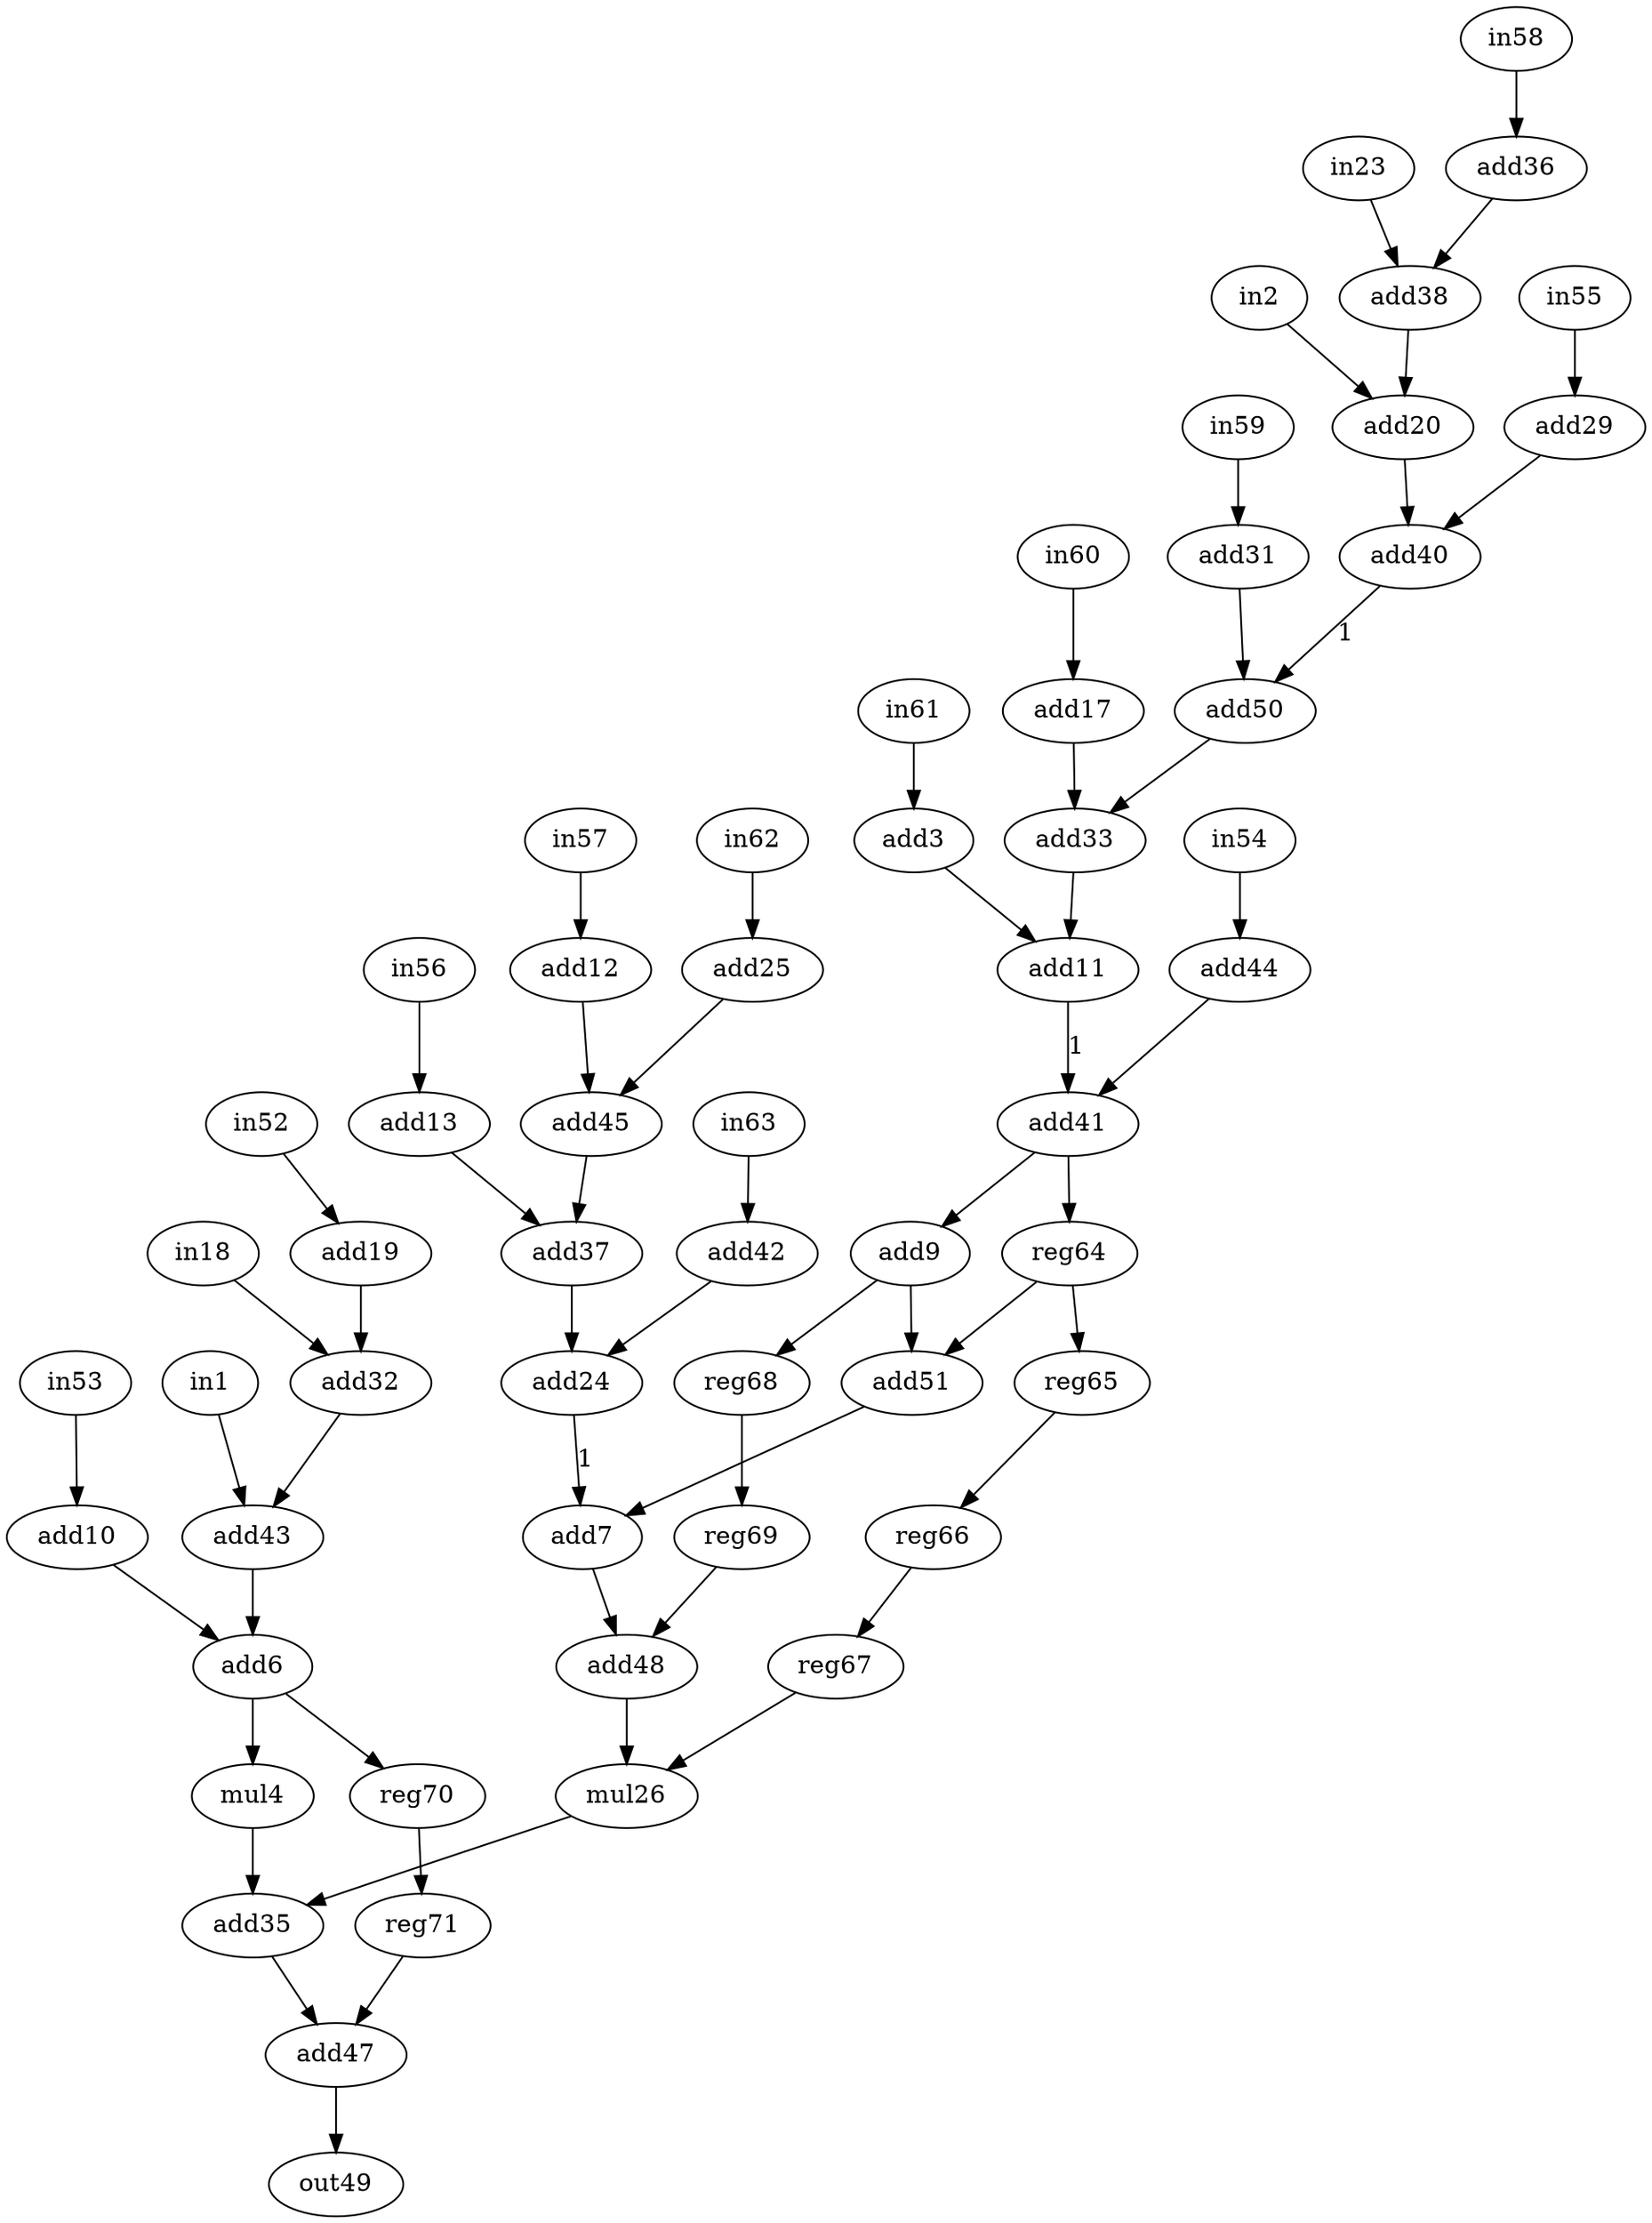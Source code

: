 strict digraph "h2v2_smooth" {
1 [alap=10, asap=0, label=in1, op=in];
2 [alap=2, asap=0, label=in2, op=in];
3 [alap=6, asap=1, label=add3, op=addi, value=2];
4 [alap=13, asap=5, label=mul4, op=muli, value=2];
6 [alap=12, asap=4, label=add6, op=add];
7 [alap=11, asap=11, label=add7, op=add];
9 [alap=9, asap=9, label=add9, op=addi, value=2];
10 [alap=11, asap=1, label=add10, op=addi, value=2];
11 [alap=7, asap=7, label=add11, op=add];
12 [alap=7, asap=1, label=add12, op=addi, value=2];
13 [alap=8, asap=1, label=add13, op=addi, value=2];
17 [alap=5, asap=1, label=add17, op=addi, value=2];
18 [alap=9, asap=0, label=in18, op=in];
19 [alap=9, asap=1, label=add19, op=addi, value=2];
20 [alap=3, asap=3, label=add20, op=add];
23 [alap=1, asap=0, label=in23, op=in];
24 [alap=10, asap=4, label=add24, op=add];
25 [alap=7, asap=1, label=add25, op=addi, value=2];
26 [alap=13, asap=13, label=mul26, op=mul];
29 [alap=3, asap=1, label=add29, op=addi, value=2];
31 [alap=4, asap=1, label=add31, op=addi, value=2];
32 [alap=10, asap=2, label=add32, op=add];
33 [alap=6, asap=6, label=add33, op=add];
35 [alap=14, asap=14, label=add35, op=add];
36 [alap=1, asap=1, label=add36, op=addi, value=2];
37 [alap=9, asap=3, label=add37, op=add];
38 [alap=2, asap=2, label=add38, op=add];
40 [alap=4, asap=4, label=add40, op=add];
41 [alap=8, asap=8, label=add41, op=add];
42 [alap=9, asap=1, label=add42, op=addi, value=2];
43 [alap=11, asap=3, label=add43, op=add];
44 [alap=7, asap=1, label=add44, op=addi, value=2];
45 [alap=8, asap=2, label=add45, op=add];
47 [alap=15, asap=15, label=add47, op=add];
48 [alap=12, asap=12, label=add48, op=add];
49 [alap=16, asap=16, label=out49, op=out];
50 [alap=5, asap=5, label=add50, op=add];
51 [alap=10, asap=10, label=add51, op=add];
52 [alap=8, asap=0, label=in52, op=in];
53 [alap=10, asap=0, label=in53, op=in];
54 [alap=6, asap=0, label=in54, op=in];
55 [alap=2, asap=0, label=in55, op=in];
56 [alap=7, asap=0, label=in56, op=in];
57 [alap=6, asap=0, label=in57, op=in];
58 [alap=0, asap=0, label=in58, op=in];
59 [alap=3, asap=0, label=in59, op=in];
60 [alap=4, asap=0, label=in60, op=in];
61 [alap=5, asap=0, label=in61, op=in];
62 [alap=6, asap=0, label=in62, op=in];
63 [alap=8, asap=0, label=in63, op=in];
64 [alap=9, asap=9, label=reg64, op=reg];
65 [alap=10, asap=10, label=reg65, op=reg];
66 [alap=11, asap=11, label=reg66, op=reg];
67 [alap=12, asap=12, label=reg67, op=reg];
68 [alap=10, asap=10, label=reg68, op=reg];
69 [alap=11, asap=11, label=reg69, op=reg];
70 [alap=13, asap=5, label=reg70, op=reg];
71 [alap=14, asap=6, label=reg71, op=reg];
1 -> 43  [port=0, w=0];
2 -> 20  [port=0, w=0];
3 -> 11  [port=0, w=0];
4 -> 35  [port=0, w=0];
6 -> 4  [port=0, w=0];
6 -> 70  [port=0, w=0];
7 -> 48  [port=0, w=0];
9 -> 51  [port=0, w=0];
9 -> 68  [port=0, w=0];
10 -> 6  [port=0, w=0];
11 -> 41  [label=1, port=0, w=1];
12 -> 45  [port=0, w=0];
13 -> 37  [port=0, w=0];
17 -> 33  [port=0, w=0];
18 -> 32  [port=0, w=0];
19 -> 32  [port=1, w=0];
20 -> 40  [port=0, w=0];
23 -> 38  [port=0, w=0];
24 -> 7  [label=1, port=0, w=1];
25 -> 45  [port=1, w=0];
26 -> 35  [port=1, w=0];
29 -> 40  [port=1, w=0];
31 -> 50  [port=0, w=0];
32 -> 43  [port=1, w=0];
33 -> 11  [port=1, w=0];
35 -> 47  [port=0, w=0];
36 -> 38  [port=1, w=0];
37 -> 24  [port=0, w=0];
38 -> 20  [port=1, w=0];
40 -> 50  [label=1, port=1, w=1];
41 -> 9  [port=0, w=0];
41 -> 64  [port=0, w=0];
42 -> 24  [port=1, w=0];
43 -> 6  [port=1, w=0];
44 -> 41  [port=1, w=0];
45 -> 37  [port=1, w=0];
47 -> 49  [port=0, w=0];
48 -> 26  [port=0, w=0];
50 -> 33  [port=1, w=0];
51 -> 7  [port=1, w=0];
52 -> 19  [port=0, w=0];
53 -> 10  [port=0, w=0];
54 -> 44  [port=0, w=0];
55 -> 29  [port=0, w=0];
56 -> 13  [port=0, w=0];
57 -> 12  [port=0, w=0];
58 -> 36  [port=0, w=0];
59 -> 31  [port=0, w=0];
60 -> 17  [port=0, w=0];
61 -> 3  [port=0, w=0];
62 -> 25  [port=0, w=0];
63 -> 42  [port=0, w=0];
64 -> 51  [port=1, w=0];
64 -> 65  [port=0, w=0];
65 -> 66  [port=0, w=0];
66 -> 67  [port=0, w=0];
67 -> 26  [port=1, w=0];
68 -> 69  [port=0, w=0];
69 -> 48  [port=1, w=0];
70 -> 71  [port=0, w=0];
71 -> 47  [port=1, w=0];
}
